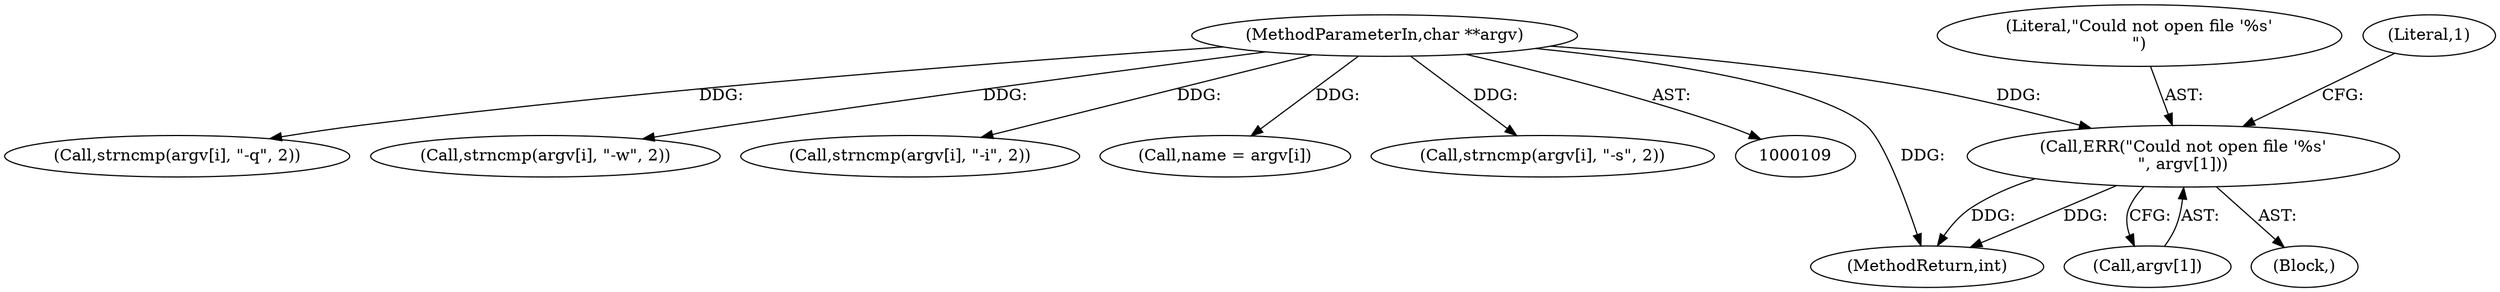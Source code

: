 digraph "0_pdfresurrect_0c4120fffa3dffe97b95c486a120eded82afe8a6@array" {
"1000236" [label="(Call,ERR(\"Could not open file '%s'\n\", argv[1]))"];
"1000111" [label="(MethodParameterIn,char **argv)"];
"1000237" [label="(Literal,\"Could not open file '%s'\n\")"];
"1000438" [label="(MethodReturn,int)"];
"1000177" [label="(Call,strncmp(argv[i], \"-q\", 2))"];
"1000151" [label="(Call,strncmp(argv[i], \"-w\", 2))"];
"1000164" [label="(Call,strncmp(argv[i], \"-i\", 2))"];
"1000238" [label="(Call,argv[1])"];
"1000235" [label="(Block,)"];
"1000209" [label="(Call,name = argv[i])"];
"1000236" [label="(Call,ERR(\"Could not open file '%s'\n\", argv[1]))"];
"1000111" [label="(MethodParameterIn,char **argv)"];
"1000190" [label="(Call,strncmp(argv[i], \"-s\", 2))"];
"1000243" [label="(Literal,1)"];
"1000236" -> "1000235"  [label="AST: "];
"1000236" -> "1000238"  [label="CFG: "];
"1000237" -> "1000236"  [label="AST: "];
"1000238" -> "1000236"  [label="AST: "];
"1000243" -> "1000236"  [label="CFG: "];
"1000236" -> "1000438"  [label="DDG: "];
"1000236" -> "1000438"  [label="DDG: "];
"1000111" -> "1000236"  [label="DDG: "];
"1000111" -> "1000109"  [label="AST: "];
"1000111" -> "1000438"  [label="DDG: "];
"1000111" -> "1000151"  [label="DDG: "];
"1000111" -> "1000164"  [label="DDG: "];
"1000111" -> "1000177"  [label="DDG: "];
"1000111" -> "1000190"  [label="DDG: "];
"1000111" -> "1000209"  [label="DDG: "];
}
